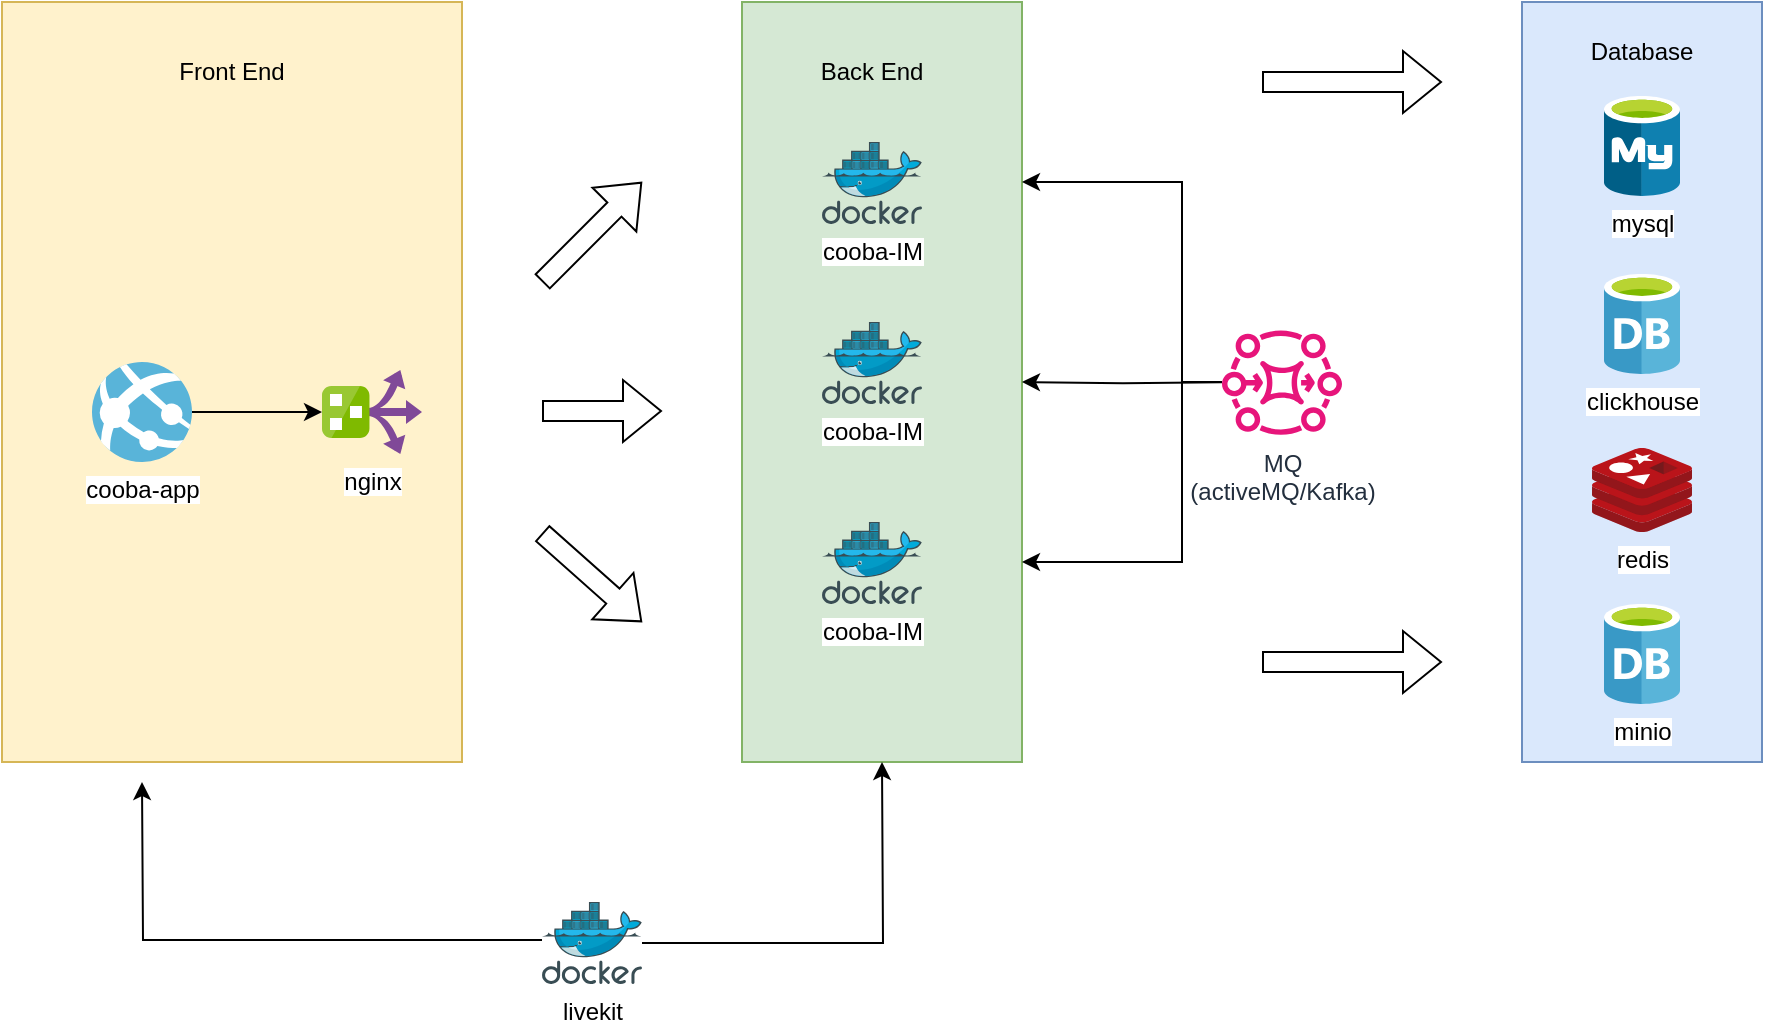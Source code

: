 <mxfile version="24.7.8">
  <diagram id="WI9T0HZ2pTsCkuznbFz-" name="Page-1">
    <mxGraphModel dx="1434" dy="778" grid="1" gridSize="10" guides="1" tooltips="1" connect="1" arrows="1" fold="1" page="1" pageScale="1" pageWidth="1169" pageHeight="827" math="0" shadow="0">
      <root>
        <mxCell id="0" />
        <mxCell id="1" parent="0" />
        <mxCell id="dClihzwMC4ZOTnD5rvMF-24" value="" style="rounded=0;whiteSpace=wrap;html=1;fillColor=#dae8fc;strokeColor=#6c8ebf;" parent="1" vertex="1">
          <mxGeometry x="970" y="50" width="120" height="380" as="geometry" />
        </mxCell>
        <mxCell id="dClihzwMC4ZOTnD5rvMF-15" value="" style="rounded=0;whiteSpace=wrap;html=1;fillColor=#d5e8d4;strokeColor=#82b366;movable=0;resizable=0;rotatable=0;deletable=0;editable=0;locked=1;connectable=0;" parent="1" vertex="1">
          <mxGeometry x="580" y="50" width="140" height="380" as="geometry" />
        </mxCell>
        <mxCell id="dClihzwMC4ZOTnD5rvMF-6" value="" style="rounded=0;whiteSpace=wrap;html=1;fillColor=#fff2cc;strokeColor=#d6b656;movable=0;resizable=0;rotatable=0;deletable=0;editable=0;locked=1;connectable=0;" parent="1" vertex="1">
          <mxGeometry x="210" y="50" width="230" height="380" as="geometry" />
        </mxCell>
        <mxCell id="dClihzwMC4ZOTnD5rvMF-1" value="cooba-IM" style="image;sketch=0;aspect=fixed;html=1;points=[];align=center;fontSize=12;image=img/lib/mscae/Docker.svg;movable=0;resizable=0;rotatable=0;deletable=0;editable=0;locked=1;connectable=0;" parent="1" vertex="1">
          <mxGeometry x="620" y="120" width="50" height="41" as="geometry" />
        </mxCell>
        <mxCell id="dClihzwMC4ZOTnD5rvMF-2" value="mysql" style="image;sketch=0;aspect=fixed;html=1;points=[];align=center;fontSize=12;image=img/lib/mscae/Azure_Database_for_MySQL_servers.svg;" parent="1" vertex="1">
          <mxGeometry x="1011" y="97" width="38" height="50" as="geometry" />
        </mxCell>
        <mxCell id="dClihzwMC4ZOTnD5rvMF-3" value="clickhouse" style="image;sketch=0;aspect=fixed;html=1;points=[];align=center;fontSize=12;image=img/lib/mscae/Database_General.svg;" parent="1" vertex="1">
          <mxGeometry x="1011" y="186" width="38" height="50" as="geometry" />
        </mxCell>
        <mxCell id="dClihzwMC4ZOTnD5rvMF-4" value="nginx" style="image;sketch=0;aspect=fixed;html=1;points=[];align=center;fontSize=12;image=img/lib/mscae/Route_Filter.svg;movable=0;resizable=0;rotatable=0;deletable=0;editable=0;locked=1;connectable=0;" parent="1" vertex="1">
          <mxGeometry x="370" y="234" width="50" height="42" as="geometry" />
        </mxCell>
        <mxCell id="dClihzwMC4ZOTnD5rvMF-5" value="redis" style="image;sketch=0;aspect=fixed;html=1;points=[];align=center;fontSize=12;image=img/lib/mscae/Cache_Redis_Product.svg;" parent="1" vertex="1">
          <mxGeometry x="1005" y="273" width="50" height="42" as="geometry" />
        </mxCell>
        <mxCell id="dClihzwMC4ZOTnD5rvMF-8" value="Front End" style="text;html=1;align=center;verticalAlign=middle;whiteSpace=wrap;rounded=0;movable=0;resizable=0;rotatable=0;deletable=0;editable=0;locked=1;connectable=0;" parent="1" vertex="1">
          <mxGeometry x="295" y="70" width="60" height="30" as="geometry" />
        </mxCell>
        <mxCell id="dClihzwMC4ZOTnD5rvMF-12" style="edgeStyle=orthogonalEdgeStyle;rounded=0;orthogonalLoop=1;jettySize=auto;html=1;movable=0;resizable=0;rotatable=0;deletable=0;editable=0;locked=1;connectable=0;" parent="1" source="dClihzwMC4ZOTnD5rvMF-11" target="dClihzwMC4ZOTnD5rvMF-4" edge="1">
          <mxGeometry relative="1" as="geometry" />
        </mxCell>
        <mxCell id="dClihzwMC4ZOTnD5rvMF-11" value="cooba-app" style="image;sketch=0;aspect=fixed;html=1;points=[];align=center;fontSize=12;image=img/lib/mscae/App_Services.svg;movable=0;resizable=0;rotatable=0;deletable=0;editable=0;locked=1;connectable=0;" parent="1" vertex="1">
          <mxGeometry x="255" y="230" width="50" height="50" as="geometry" />
        </mxCell>
        <mxCell id="dClihzwMC4ZOTnD5rvMF-16" value="Back End" style="text;html=1;align=center;verticalAlign=middle;whiteSpace=wrap;rounded=0;movable=0;resizable=0;rotatable=0;deletable=0;editable=0;locked=1;connectable=0;" parent="1" vertex="1">
          <mxGeometry x="615" y="70" width="60" height="30" as="geometry" />
        </mxCell>
        <mxCell id="dClihzwMC4ZOTnD5rvMF-17" value="cooba-IM" style="image;sketch=0;aspect=fixed;html=1;points=[];align=center;fontSize=12;image=img/lib/mscae/Docker.svg;movable=0;resizable=0;rotatable=0;deletable=0;editable=0;locked=1;connectable=0;" parent="1" vertex="1">
          <mxGeometry x="620" y="210" width="50" height="41" as="geometry" />
        </mxCell>
        <mxCell id="dClihzwMC4ZOTnD5rvMF-18" value="cooba-IM" style="image;sketch=0;aspect=fixed;html=1;points=[];align=center;fontSize=12;image=img/lib/mscae/Docker.svg;movable=0;resizable=0;rotatable=0;deletable=0;editable=0;locked=1;connectable=0;" parent="1" vertex="1">
          <mxGeometry x="620" y="310" width="50" height="41" as="geometry" />
        </mxCell>
        <mxCell id="dClihzwMC4ZOTnD5rvMF-19" value="" style="shape=flexArrow;endArrow=classic;html=1;rounded=0;" parent="1" edge="1">
          <mxGeometry width="50" height="50" relative="1" as="geometry">
            <mxPoint x="480" y="190" as="sourcePoint" />
            <mxPoint x="530" y="140" as="targetPoint" />
          </mxGeometry>
        </mxCell>
        <mxCell id="dClihzwMC4ZOTnD5rvMF-20" value="" style="shape=flexArrow;endArrow=classic;html=1;rounded=0;" parent="1" edge="1">
          <mxGeometry width="50" height="50" relative="1" as="geometry">
            <mxPoint x="480" y="254.5" as="sourcePoint" />
            <mxPoint x="540" y="254.5" as="targetPoint" />
          </mxGeometry>
        </mxCell>
        <mxCell id="dClihzwMC4ZOTnD5rvMF-21" value="" style="shape=flexArrow;endArrow=classic;html=1;rounded=0;" parent="1" edge="1">
          <mxGeometry width="50" height="50" relative="1" as="geometry">
            <mxPoint x="480" y="315.5" as="sourcePoint" />
            <mxPoint x="530" y="360" as="targetPoint" />
          </mxGeometry>
        </mxCell>
        <mxCell id="dClihzwMC4ZOTnD5rvMF-27" style="edgeStyle=orthogonalEdgeStyle;rounded=0;orthogonalLoop=1;jettySize=auto;html=1;" parent="1" source="dClihzwMC4ZOTnD5rvMF-23" edge="1">
          <mxGeometry relative="1" as="geometry">
            <mxPoint x="720" y="140" as="targetPoint" />
            <Array as="points">
              <mxPoint x="800" y="140" />
            </Array>
          </mxGeometry>
        </mxCell>
        <mxCell id="dClihzwMC4ZOTnD5rvMF-28" style="edgeStyle=orthogonalEdgeStyle;rounded=0;orthogonalLoop=1;jettySize=auto;html=1;" parent="1" edge="1">
          <mxGeometry relative="1" as="geometry">
            <mxPoint x="720" y="239.995" as="targetPoint" />
            <mxPoint x="820" y="240.1" as="sourcePoint" />
          </mxGeometry>
        </mxCell>
        <mxCell id="dClihzwMC4ZOTnD5rvMF-29" style="edgeStyle=orthogonalEdgeStyle;rounded=0;orthogonalLoop=1;jettySize=auto;html=1;" parent="1" source="dClihzwMC4ZOTnD5rvMF-23" edge="1">
          <mxGeometry relative="1" as="geometry">
            <mxPoint x="720" y="330" as="targetPoint" />
            <Array as="points">
              <mxPoint x="800" y="240" />
              <mxPoint x="800" y="330" />
            </Array>
          </mxGeometry>
        </mxCell>
        <mxCell id="dClihzwMC4ZOTnD5rvMF-23" value="MQ&lt;br&gt;(activeMQ/Kafka)" style="sketch=0;outlineConnect=0;fontColor=#232F3E;gradientColor=none;fillColor=#E7157B;strokeColor=none;dashed=0;verticalLabelPosition=bottom;verticalAlign=top;align=center;html=1;fontSize=12;fontStyle=0;aspect=fixed;pointerEvents=1;shape=mxgraph.aws4.mq_broker;" parent="1" vertex="1">
          <mxGeometry x="820" y="213.46" width="60" height="53.07" as="geometry" />
        </mxCell>
        <mxCell id="dClihzwMC4ZOTnD5rvMF-25" value="minio" style="image;sketch=0;aspect=fixed;html=1;points=[];align=center;fontSize=12;image=img/lib/mscae/Database_General.svg;" parent="1" vertex="1">
          <mxGeometry x="1011" y="351" width="38" height="50" as="geometry" />
        </mxCell>
        <mxCell id="dClihzwMC4ZOTnD5rvMF-26" value="" style="shape=flexArrow;endArrow=classic;html=1;rounded=0;" parent="1" edge="1">
          <mxGeometry width="50" height="50" relative="1" as="geometry">
            <mxPoint x="840" y="380" as="sourcePoint" />
            <mxPoint x="930" y="380" as="targetPoint" />
          </mxGeometry>
        </mxCell>
        <mxCell id="dClihzwMC4ZOTnD5rvMF-32" value="Database" style="text;html=1;align=center;verticalAlign=middle;whiteSpace=wrap;rounded=0;" parent="1" vertex="1">
          <mxGeometry x="1000" y="60" width="60" height="30" as="geometry" />
        </mxCell>
        <mxCell id="dClihzwMC4ZOTnD5rvMF-33" value="" style="shape=flexArrow;endArrow=classic;html=1;rounded=0;" parent="1" edge="1">
          <mxGeometry width="50" height="50" relative="1" as="geometry">
            <mxPoint x="840" y="90" as="sourcePoint" />
            <mxPoint x="930" y="90" as="targetPoint" />
          </mxGeometry>
        </mxCell>
        <mxCell id="dClihzwMC4ZOTnD5rvMF-38" style="edgeStyle=orthogonalEdgeStyle;rounded=0;orthogonalLoop=1;jettySize=auto;html=1;" parent="1" source="bE8XWFaRyiA6mhUuS0hq-1" edge="1">
          <mxGeometry relative="1" as="geometry">
            <mxPoint x="650" y="430" as="targetPoint" />
            <mxPoint x="521" y="525" as="sourcePoint" />
          </mxGeometry>
        </mxCell>
        <mxCell id="dClihzwMC4ZOTnD5rvMF-39" style="edgeStyle=orthogonalEdgeStyle;rounded=0;orthogonalLoop=1;jettySize=auto;html=1;exitX=0;exitY=0.463;exitDx=0;exitDy=0;exitPerimeter=0;" parent="1" source="bE8XWFaRyiA6mhUuS0hq-1" edge="1">
          <mxGeometry relative="1" as="geometry">
            <mxPoint x="280" y="440" as="targetPoint" />
            <mxPoint x="490" y="520" as="sourcePoint" />
          </mxGeometry>
        </mxCell>
        <mxCell id="bE8XWFaRyiA6mhUuS0hq-1" value="livekit" style="image;sketch=0;aspect=fixed;html=1;points=[];align=center;fontSize=12;image=img/lib/mscae/Docker.svg;" vertex="1" parent="1">
          <mxGeometry x="480" y="500" width="50" height="41" as="geometry" />
        </mxCell>
      </root>
    </mxGraphModel>
  </diagram>
</mxfile>
